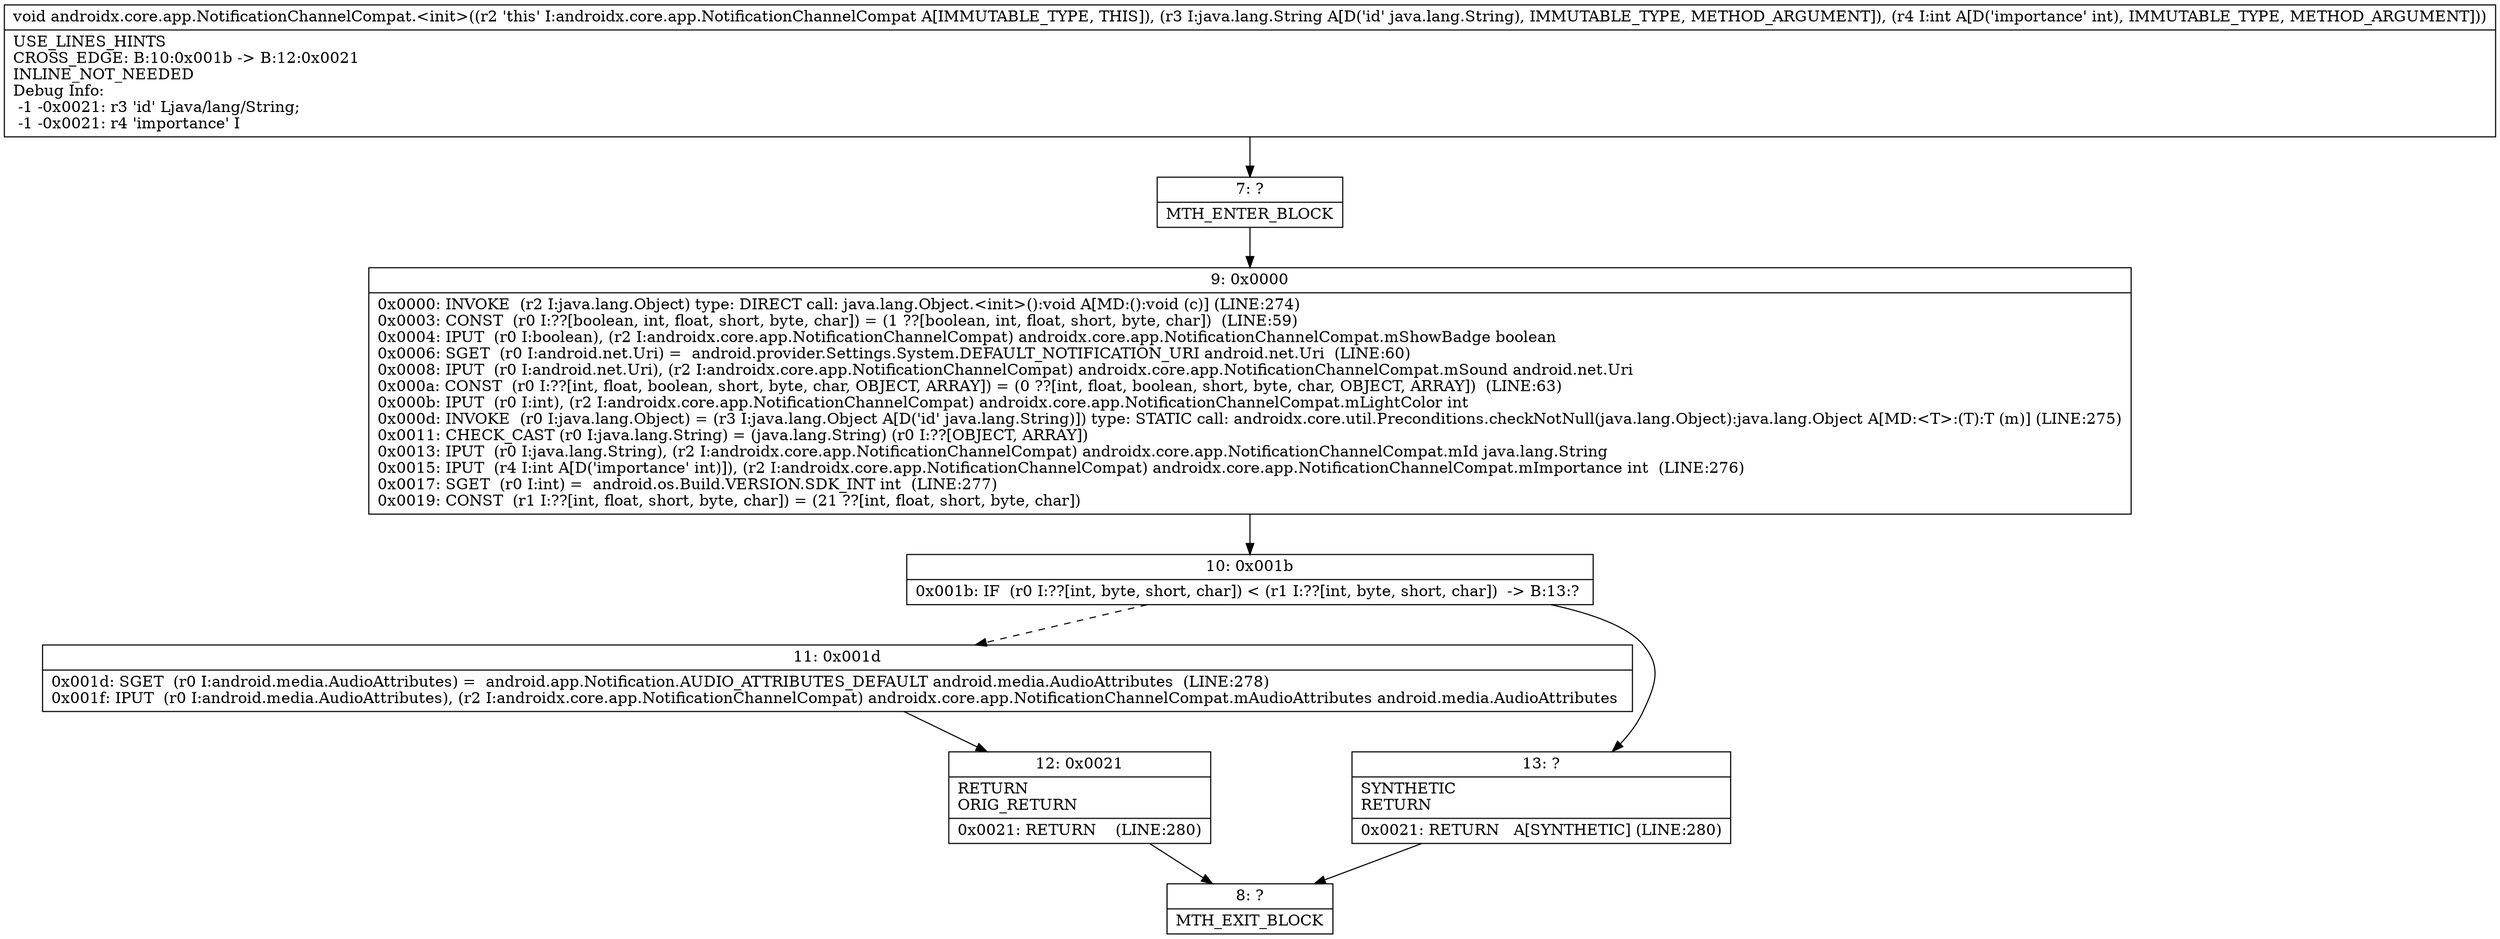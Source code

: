 digraph "CFG forandroidx.core.app.NotificationChannelCompat.\<init\>(Ljava\/lang\/String;I)V" {
Node_7 [shape=record,label="{7\:\ ?|MTH_ENTER_BLOCK\l}"];
Node_9 [shape=record,label="{9\:\ 0x0000|0x0000: INVOKE  (r2 I:java.lang.Object) type: DIRECT call: java.lang.Object.\<init\>():void A[MD:():void (c)] (LINE:274)\l0x0003: CONST  (r0 I:??[boolean, int, float, short, byte, char]) = (1 ??[boolean, int, float, short, byte, char])  (LINE:59)\l0x0004: IPUT  (r0 I:boolean), (r2 I:androidx.core.app.NotificationChannelCompat) androidx.core.app.NotificationChannelCompat.mShowBadge boolean \l0x0006: SGET  (r0 I:android.net.Uri) =  android.provider.Settings.System.DEFAULT_NOTIFICATION_URI android.net.Uri  (LINE:60)\l0x0008: IPUT  (r0 I:android.net.Uri), (r2 I:androidx.core.app.NotificationChannelCompat) androidx.core.app.NotificationChannelCompat.mSound android.net.Uri \l0x000a: CONST  (r0 I:??[int, float, boolean, short, byte, char, OBJECT, ARRAY]) = (0 ??[int, float, boolean, short, byte, char, OBJECT, ARRAY])  (LINE:63)\l0x000b: IPUT  (r0 I:int), (r2 I:androidx.core.app.NotificationChannelCompat) androidx.core.app.NotificationChannelCompat.mLightColor int \l0x000d: INVOKE  (r0 I:java.lang.Object) = (r3 I:java.lang.Object A[D('id' java.lang.String)]) type: STATIC call: androidx.core.util.Preconditions.checkNotNull(java.lang.Object):java.lang.Object A[MD:\<T\>:(T):T (m)] (LINE:275)\l0x0011: CHECK_CAST (r0 I:java.lang.String) = (java.lang.String) (r0 I:??[OBJECT, ARRAY]) \l0x0013: IPUT  (r0 I:java.lang.String), (r2 I:androidx.core.app.NotificationChannelCompat) androidx.core.app.NotificationChannelCompat.mId java.lang.String \l0x0015: IPUT  (r4 I:int A[D('importance' int)]), (r2 I:androidx.core.app.NotificationChannelCompat) androidx.core.app.NotificationChannelCompat.mImportance int  (LINE:276)\l0x0017: SGET  (r0 I:int) =  android.os.Build.VERSION.SDK_INT int  (LINE:277)\l0x0019: CONST  (r1 I:??[int, float, short, byte, char]) = (21 ??[int, float, short, byte, char]) \l}"];
Node_10 [shape=record,label="{10\:\ 0x001b|0x001b: IF  (r0 I:??[int, byte, short, char]) \< (r1 I:??[int, byte, short, char])  \-\> B:13:? \l}"];
Node_11 [shape=record,label="{11\:\ 0x001d|0x001d: SGET  (r0 I:android.media.AudioAttributes) =  android.app.Notification.AUDIO_ATTRIBUTES_DEFAULT android.media.AudioAttributes  (LINE:278)\l0x001f: IPUT  (r0 I:android.media.AudioAttributes), (r2 I:androidx.core.app.NotificationChannelCompat) androidx.core.app.NotificationChannelCompat.mAudioAttributes android.media.AudioAttributes \l}"];
Node_12 [shape=record,label="{12\:\ 0x0021|RETURN\lORIG_RETURN\l|0x0021: RETURN    (LINE:280)\l}"];
Node_8 [shape=record,label="{8\:\ ?|MTH_EXIT_BLOCK\l}"];
Node_13 [shape=record,label="{13\:\ ?|SYNTHETIC\lRETURN\l|0x0021: RETURN   A[SYNTHETIC] (LINE:280)\l}"];
MethodNode[shape=record,label="{void androidx.core.app.NotificationChannelCompat.\<init\>((r2 'this' I:androidx.core.app.NotificationChannelCompat A[IMMUTABLE_TYPE, THIS]), (r3 I:java.lang.String A[D('id' java.lang.String), IMMUTABLE_TYPE, METHOD_ARGUMENT]), (r4 I:int A[D('importance' int), IMMUTABLE_TYPE, METHOD_ARGUMENT]))  | USE_LINES_HINTS\lCROSS_EDGE: B:10:0x001b \-\> B:12:0x0021\lINLINE_NOT_NEEDED\lDebug Info:\l  \-1 \-0x0021: r3 'id' Ljava\/lang\/String;\l  \-1 \-0x0021: r4 'importance' I\l}"];
MethodNode -> Node_7;Node_7 -> Node_9;
Node_9 -> Node_10;
Node_10 -> Node_11[style=dashed];
Node_10 -> Node_13;
Node_11 -> Node_12;
Node_12 -> Node_8;
Node_13 -> Node_8;
}

